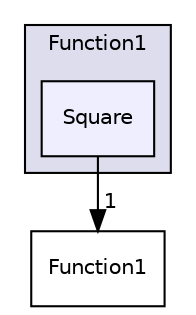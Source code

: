 digraph "src/OpenFOAM/primitives/functions/Function1/Square" {
  bgcolor=transparent;
  compound=true
  node [ fontsize="10", fontname="Helvetica"];
  edge [ labelfontsize="10", labelfontname="Helvetica"];
  subgraph clusterdir_bf4f273fcff898a8e57532425217d669 {
    graph [ bgcolor="#ddddee", pencolor="black", label="Function1" fontname="Helvetica", fontsize="10", URL="dir_bf4f273fcff898a8e57532425217d669.html"]
  dir_95b6ddc0f8f7bc612828f135f2acab76 [shape=box, label="Square", style="filled", fillcolor="#eeeeff", pencolor="black", URL="dir_95b6ddc0f8f7bc612828f135f2acab76.html"];
  }
  dir_c0adf992fe16fe46b123b20bd86c3f11 [shape=box label="Function1" URL="dir_c0adf992fe16fe46b123b20bd86c3f11.html"];
  dir_95b6ddc0f8f7bc612828f135f2acab76->dir_c0adf992fe16fe46b123b20bd86c3f11 [headlabel="1", labeldistance=1.5 headhref="dir_002346_002343.html"];
}
